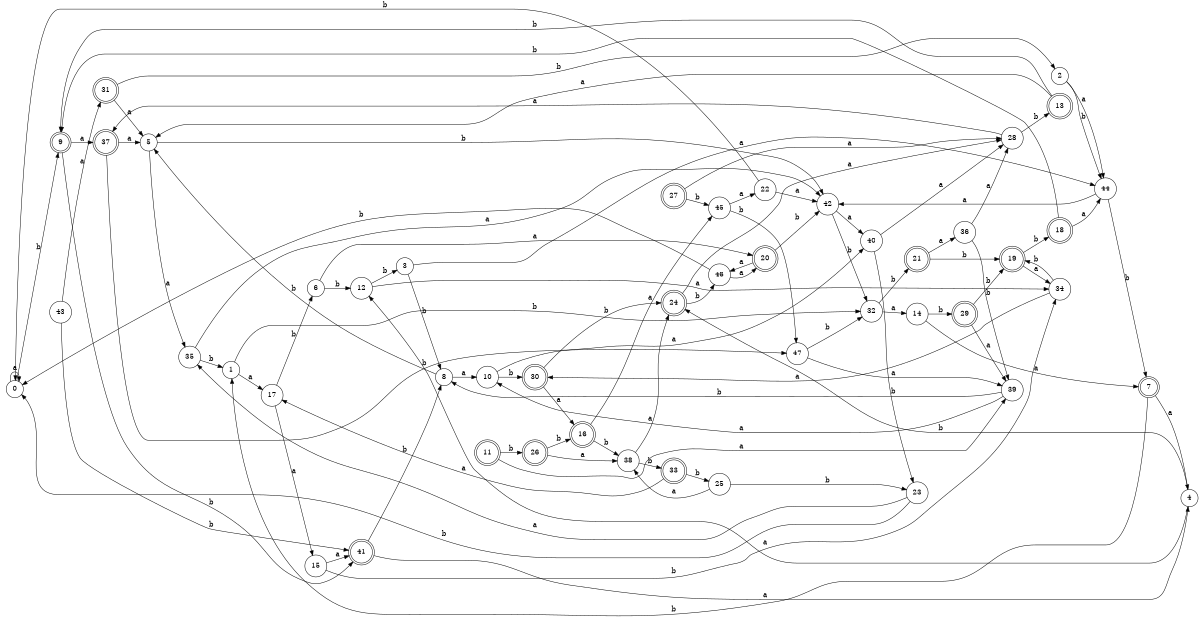 digraph n39_9 {
__start0 [label="" shape="none"];

rankdir=LR;
size="8,5";

s0 [style="filled", color="black", fillcolor="white" shape="circle", label="0"];
s1 [style="filled", color="black", fillcolor="white" shape="circle", label="1"];
s2 [style="filled", color="black", fillcolor="white" shape="circle", label="2"];
s3 [style="filled", color="black", fillcolor="white" shape="circle", label="3"];
s4 [style="filled", color="black", fillcolor="white" shape="circle", label="4"];
s5 [style="filled", color="black", fillcolor="white" shape="circle", label="5"];
s6 [style="filled", color="black", fillcolor="white" shape="circle", label="6"];
s7 [style="rounded,filled", color="black", fillcolor="white" shape="doublecircle", label="7"];
s8 [style="filled", color="black", fillcolor="white" shape="circle", label="8"];
s9 [style="rounded,filled", color="black", fillcolor="white" shape="doublecircle", label="9"];
s10 [style="filled", color="black", fillcolor="white" shape="circle", label="10"];
s11 [style="rounded,filled", color="black", fillcolor="white" shape="doublecircle", label="11"];
s12 [style="filled", color="black", fillcolor="white" shape="circle", label="12"];
s13 [style="rounded,filled", color="black", fillcolor="white" shape="doublecircle", label="13"];
s14 [style="filled", color="black", fillcolor="white" shape="circle", label="14"];
s15 [style="filled", color="black", fillcolor="white" shape="circle", label="15"];
s16 [style="rounded,filled", color="black", fillcolor="white" shape="doublecircle", label="16"];
s17 [style="filled", color="black", fillcolor="white" shape="circle", label="17"];
s18 [style="rounded,filled", color="black", fillcolor="white" shape="doublecircle", label="18"];
s19 [style="rounded,filled", color="black", fillcolor="white" shape="doublecircle", label="19"];
s20 [style="rounded,filled", color="black", fillcolor="white" shape="doublecircle", label="20"];
s21 [style="rounded,filled", color="black", fillcolor="white" shape="doublecircle", label="21"];
s22 [style="filled", color="black", fillcolor="white" shape="circle", label="22"];
s23 [style="filled", color="black", fillcolor="white" shape="circle", label="23"];
s24 [style="rounded,filled", color="black", fillcolor="white" shape="doublecircle", label="24"];
s25 [style="filled", color="black", fillcolor="white" shape="circle", label="25"];
s26 [style="rounded,filled", color="black", fillcolor="white" shape="doublecircle", label="26"];
s27 [style="rounded,filled", color="black", fillcolor="white" shape="doublecircle", label="27"];
s28 [style="filled", color="black", fillcolor="white" shape="circle", label="28"];
s29 [style="rounded,filled", color="black", fillcolor="white" shape="doublecircle", label="29"];
s30 [style="rounded,filled", color="black", fillcolor="white" shape="doublecircle", label="30"];
s31 [style="rounded,filled", color="black", fillcolor="white" shape="doublecircle", label="31"];
s32 [style="filled", color="black", fillcolor="white" shape="circle", label="32"];
s33 [style="rounded,filled", color="black", fillcolor="white" shape="doublecircle", label="33"];
s34 [style="filled", color="black", fillcolor="white" shape="circle", label="34"];
s35 [style="filled", color="black", fillcolor="white" shape="circle", label="35"];
s36 [style="filled", color="black", fillcolor="white" shape="circle", label="36"];
s37 [style="rounded,filled", color="black", fillcolor="white" shape="doublecircle", label="37"];
s38 [style="filled", color="black", fillcolor="white" shape="circle", label="38"];
s39 [style="filled", color="black", fillcolor="white" shape="circle", label="39"];
s40 [style="filled", color="black", fillcolor="white" shape="circle", label="40"];
s41 [style="rounded,filled", color="black", fillcolor="white" shape="doublecircle", label="41"];
s42 [style="filled", color="black", fillcolor="white" shape="circle", label="42"];
s43 [style="filled", color="black", fillcolor="white" shape="circle", label="43"];
s44 [style="filled", color="black", fillcolor="white" shape="circle", label="44"];
s45 [style="filled", color="black", fillcolor="white" shape="circle", label="45"];
s46 [style="filled", color="black", fillcolor="white" shape="circle", label="46"];
s47 [style="filled", color="black", fillcolor="white" shape="circle", label="47"];
s0 -> s0 [label="a"];
s0 -> s9 [label="b"];
s1 -> s17 [label="a"];
s1 -> s32 [label="b"];
s2 -> s44 [label="a"];
s2 -> s44 [label="b"];
s3 -> s44 [label="a"];
s3 -> s8 [label="b"];
s4 -> s12 [label="a"];
s4 -> s24 [label="b"];
s5 -> s35 [label="a"];
s5 -> s42 [label="b"];
s6 -> s20 [label="a"];
s6 -> s12 [label="b"];
s7 -> s4 [label="a"];
s7 -> s1 [label="b"];
s8 -> s10 [label="a"];
s8 -> s5 [label="b"];
s9 -> s37 [label="a"];
s9 -> s41 [label="b"];
s10 -> s40 [label="a"];
s10 -> s30 [label="b"];
s11 -> s39 [label="a"];
s11 -> s26 [label="b"];
s12 -> s34 [label="a"];
s12 -> s3 [label="b"];
s13 -> s5 [label="a"];
s13 -> s9 [label="b"];
s14 -> s7 [label="a"];
s14 -> s29 [label="b"];
s15 -> s41 [label="a"];
s15 -> s34 [label="b"];
s16 -> s45 [label="a"];
s16 -> s38 [label="b"];
s17 -> s15 [label="a"];
s17 -> s6 [label="b"];
s18 -> s44 [label="a"];
s18 -> s9 [label="b"];
s19 -> s34 [label="a"];
s19 -> s18 [label="b"];
s20 -> s46 [label="a"];
s20 -> s42 [label="b"];
s21 -> s36 [label="a"];
s21 -> s19 [label="b"];
s22 -> s42 [label="a"];
s22 -> s0 [label="b"];
s23 -> s35 [label="a"];
s23 -> s0 [label="b"];
s24 -> s28 [label="a"];
s24 -> s46 [label="b"];
s25 -> s38 [label="a"];
s25 -> s23 [label="b"];
s26 -> s38 [label="a"];
s26 -> s16 [label="b"];
s27 -> s28 [label="a"];
s27 -> s45 [label="b"];
s28 -> s37 [label="a"];
s28 -> s13 [label="b"];
s29 -> s39 [label="a"];
s29 -> s19 [label="b"];
s30 -> s16 [label="a"];
s30 -> s24 [label="b"];
s31 -> s5 [label="a"];
s31 -> s2 [label="b"];
s32 -> s14 [label="a"];
s32 -> s21 [label="b"];
s33 -> s17 [label="a"];
s33 -> s25 [label="b"];
s34 -> s30 [label="a"];
s34 -> s19 [label="b"];
s35 -> s42 [label="a"];
s35 -> s1 [label="b"];
s36 -> s28 [label="a"];
s36 -> s39 [label="b"];
s37 -> s5 [label="a"];
s37 -> s47 [label="b"];
s38 -> s24 [label="a"];
s38 -> s33 [label="b"];
s39 -> s10 [label="a"];
s39 -> s8 [label="b"];
s40 -> s28 [label="a"];
s40 -> s23 [label="b"];
s41 -> s4 [label="a"];
s41 -> s8 [label="b"];
s42 -> s40 [label="a"];
s42 -> s32 [label="b"];
s43 -> s31 [label="a"];
s43 -> s41 [label="b"];
s44 -> s42 [label="a"];
s44 -> s7 [label="b"];
s45 -> s22 [label="a"];
s45 -> s47 [label="b"];
s46 -> s20 [label="a"];
s46 -> s0 [label="b"];
s47 -> s39 [label="a"];
s47 -> s32 [label="b"];

}